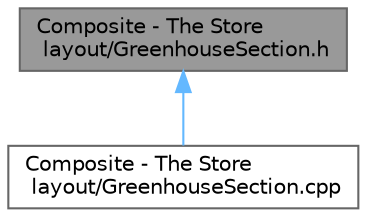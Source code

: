 digraph "Composite - The Store layout/GreenhouseSection.h"
{
 // INTERACTIVE_SVG=YES
 // LATEX_PDF_SIZE
  bgcolor="transparent";
  edge [fontname=Helvetica,fontsize=10,labelfontname=Helvetica,labelfontsize=10];
  node [fontname=Helvetica,fontsize=10,shape=box,height=0.2,width=0.4];
  Node1 [id="Node000001",label="Composite - The Store\l layout/GreenhouseSection.h",height=0.2,width=0.4,color="gray40", fillcolor="grey60", style="filled", fontcolor="black",tooltip="Composite class representing a section within a greenhouse."];
  Node1 -> Node2 [id="edge1_Node000001_Node000002",dir="back",color="steelblue1",style="solid",tooltip=" "];
  Node2 [id="Node000002",label="Composite - The Store\l layout/GreenhouseSection.cpp",height=0.2,width=0.4,color="grey40", fillcolor="white", style="filled",URL="$_greenhouse_section_8cpp.html",tooltip=" "];
}
